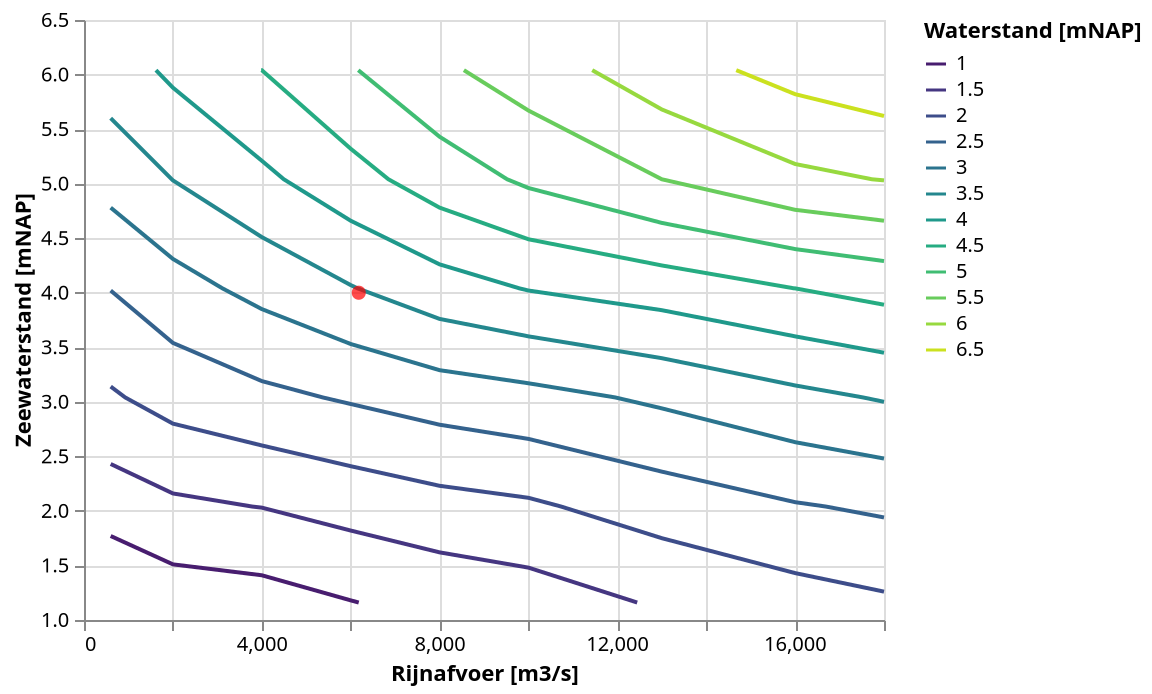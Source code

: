 {"config":{"view":{"width":400,"height":300}},"layer":[{"data":{"name":"basis_data"},"mark":"line","encoding":{"color":{"type":"nominal","field":"Waterstand","scale":{"scheme":"viridis"},"title":"Waterstand [mNAP]"},"tooltip":[{"type":"nominal","field":"Waterstand"}],"x":{"type":"quantitative","field":"Rijnafvoer","scale":{"zero":false},"title":"Rijnafvoer [m3/s]"},"y":{"type":"quantitative","field":"Zeewaterstand","scale":{"zero":false},"title":"Zeewaterstand [mNAP]"}},"selection":{"STATUS":{"type":"single","init":{"status":"open"},"fields":["status"],"bind":{"input":"select","options":["open","dicht"]},"on":"click","resolve":"global","empty":"all"}},"transform":[{"filter":{"selection":"STATUS"}}]},{"data":{"name":"point_select"},"mark":{"type":"point","filled":true},"encoding":{"x":{"type":"quantitative","field":"Rijnafvoer"},"y":{"type":"quantitative","field":"Zeewaterstand"},"size":{"value":50},"color":{"value":"red"}}}],"$schema":"https://vega.github.io/schema/vega-lite/v2.6.0.json","datasets":{"point_select":[{"Zeewaterstand":4,"Rijnafvoer":6181.8}],"basis_data":[{"Waterstand":1,"Rijnafvoer":6181.8,"Zeewaterstand":1.16,"status":"dicht"},{"Waterstand":1,"Rijnafvoer":6000,"Zeewaterstand":1.18,"status":"dicht"},{"Waterstand":1,"Rijnafvoer":4000,"Zeewaterstand":1.41,"status":"dicht"},{"Waterstand":1,"Rijnafvoer":2000,"Zeewaterstand":1.51,"status":"dicht"},{"Waterstand":1,"Rijnafvoer":600,"Zeewaterstand":1.77,"status":"dicht"},{"Waterstand":1.5,"Rijnafvoer":12447.1,"Zeewaterstand":1.16,"status":"dicht"},{"Waterstand":1.5,"Rijnafvoer":10000,"Zeewaterstand":1.51,"status":"dicht"},{"Waterstand":1.5,"Rijnafvoer":8000,"Zeewaterstand":1.69,"status":"dicht"},{"Waterstand":1.5,"Rijnafvoer":6000,"Zeewaterstand":1.82,"status":"dicht"},{"Waterstand":1.5,"Rijnafvoer":4000,"Zeewaterstand":2.03,"status":"dicht"},{"Waterstand":1.5,"Rijnafvoer":3784.3,"Zeewaterstand":2.04,"status":"dicht"},{"Waterstand":1.5,"Rijnafvoer":2000,"Zeewaterstand":2.16,"status":"dicht"},{"Waterstand":1.5,"Rijnafvoer":600,"Zeewaterstand":2.43,"status":"dicht"},{"Waterstand":2,"Rijnafvoer":600,"Zeewaterstand":6,"status":"dicht"},{"Waterstand":2,"Rijnafvoer":1963,"Zeewaterstand":5.04,"status":"dicht"},{"Waterstand":2,"Rijnafvoer":2000,"Zeewaterstand":5.01,"status":"dicht"},{"Waterstand":2,"Rijnafvoer":2859.3,"Zeewaterstand":4.04,"status":"dicht"},{"Waterstand":2,"Rijnafvoer":4000,"Zeewaterstand":2.86,"status":"dicht"},{"Waterstand":2,"Rijnafvoer":6000,"Zeewaterstand":2.47,"status":"dicht"},{"Waterstand":2,"Rijnafvoer":8000,"Zeewaterstand":2.33,"status":"dicht"},{"Waterstand":2,"Rijnafvoer":10000,"Zeewaterstand":2.23,"status":"dicht"},{"Waterstand":2,"Rijnafvoer":11304.3,"Zeewaterstand":2.04,"status":"dicht"},{"Waterstand":2,"Rijnafvoer":13000,"Zeewaterstand":1.78,"status":"dicht"},{"Waterstand":2,"Rijnafvoer":16000,"Zeewaterstand":1.45,"status":"dicht"},{"Waterstand":2,"Rijnafvoer":18000,"Zeewaterstand":1.26,"status":"dicht"},{"Waterstand":2.5,"Rijnafvoer":4683.9,"Zeewaterstand":6.04,"status":"dicht"},{"Waterstand":2.5,"Rijnafvoer":5157.3,"Zeewaterstand":5.04,"status":"dicht"},{"Waterstand":2.5,"Rijnafvoer":5799.3,"Zeewaterstand":4.04,"status":"dicht"},{"Waterstand":2.5,"Rijnafvoer":6000,"Zeewaterstand":3.73,"status":"dicht"},{"Waterstand":2.5,"Rijnafvoer":6673.3,"Zeewaterstand":3.04,"status":"dicht"},{"Waterstand":2.5,"Rijnafvoer":8000,"Zeewaterstand":2.89,"status":"dicht"},{"Waterstand":2.5,"Rijnafvoer":10000,"Zeewaterstand":2.92,"status":"dicht"},{"Waterstand":2.5,"Rijnafvoer":13000,"Zeewaterstand":2.48,"status":"dicht"},{"Waterstand":2.5,"Rijnafvoer":16000,"Zeewaterstand":2.14,"status":"dicht"},{"Waterstand":2.5,"Rijnafvoer":17050.4,"Zeewaterstand":2.04,"status":"dicht"},{"Waterstand":2.5,"Rijnafvoer":18000,"Zeewaterstand":1.95,"status":"dicht"},{"Waterstand":3,"Rijnafvoer":7936.7,"Zeewaterstand":6.04,"status":"dicht"},{"Waterstand":3,"Rijnafvoer":8000,"Zeewaterstand":5.85,"status":"dicht"},{"Waterstand":3,"Rijnafvoer":8196.7,"Zeewaterstand":5.04,"status":"dicht"},{"Waterstand":3,"Rijnafvoer":9480.1,"Zeewaterstand":4.04,"status":"dicht"},{"Waterstand":3,"Rijnafvoer":10000,"Zeewaterstand":3.83,"status":"dicht"},{"Waterstand":3,"Rijnafvoer":13000,"Zeewaterstand":3.16,"status":"dicht"},{"Waterstand":3,"Rijnafvoer":14326.2,"Zeewaterstand":3.04,"status":"dicht"},{"Waterstand":3,"Rijnafvoer":16000,"Zeewaterstand":2.86,"status":"dicht"},{"Waterstand":3,"Rijnafvoer":18000,"Zeewaterstand":2.67,"status":"dicht"},{"Waterstand":3.5,"Rijnafvoer":9352.8,"Zeewaterstand":6.04,"status":"dicht"},{"Waterstand":3.5,"Rijnafvoer":10000,"Zeewaterstand":5.06,"status":"dicht"},{"Waterstand":3.5,"Rijnafvoer":10021.2,"Zeewaterstand":5.04,"status":"dicht"},{"Waterstand":3.5,"Rijnafvoer":11781.7,"Zeewaterstand":4.04,"status":"dicht"},{"Waterstand":3.5,"Rijnafvoer":13000,"Zeewaterstand":3.73,"status":"dicht"},{"Waterstand":3.5,"Rijnafvoer":16000,"Zeewaterstand":3.4,"status":"dicht"},{"Waterstand":3.5,"Rijnafvoer":18000,"Zeewaterstand":3.29,"status":"dicht"},{"Waterstand":4,"Rijnafvoer":11045.7,"Zeewaterstand":6.04,"status":"dicht"},{"Waterstand":4,"Rijnafvoer":12142.9,"Zeewaterstand":5.04,"status":"dicht"},{"Waterstand":4,"Rijnafvoer":13000,"Zeewaterstand":4.58,"status":"dicht"},{"Waterstand":4,"Rijnafvoer":14828.1,"Zeewaterstand":4.04,"status":"dicht"},{"Waterstand":4,"Rijnafvoer":16000,"Zeewaterstand":3.89,"status":"dicht"},{"Waterstand":4,"Rijnafvoer":18000,"Zeewaterstand":3.78,"status":"dicht"},{"Waterstand":4.5,"Rijnafvoer":13004.7,"Zeewaterstand":6.04,"status":"dicht"},{"Waterstand":4.5,"Rijnafvoer":14686.8,"Zeewaterstand":5.04,"status":"dicht"},{"Waterstand":4.5,"Rijnafvoer":16000,"Zeewaterstand":4.64,"status":"dicht"},{"Waterstand":4.5,"Rijnafvoer":18000,"Zeewaterstand":4.35,"status":"dicht"},{"Waterstand":5,"Rijnafvoer":15341.1,"Zeewaterstand":6.04,"status":"dicht"},{"Waterstand":5,"Rijnafvoer":16000,"Zeewaterstand":5.7,"status":"dicht"},{"Waterstand":5,"Rijnafvoer":17942,"Zeewaterstand":5.04,"status":"dicht"},{"Waterstand":5,"Rijnafvoer":18000,"Zeewaterstand":5.03,"status":"dicht"},{"Waterstand":1,"Rijnafvoer":6181.8,"Zeewaterstand":1.16,"status":"open"},{"Waterstand":1,"Rijnafvoer":6000,"Zeewaterstand":1.18,"status":"open"},{"Waterstand":1,"Rijnafvoer":4000,"Zeewaterstand":1.41,"status":"open"},{"Waterstand":1,"Rijnafvoer":2000,"Zeewaterstand":1.51,"status":"open"},{"Waterstand":1,"Rijnafvoer":600,"Zeewaterstand":1.77,"status":"open"},{"Waterstand":1.5,"Rijnafvoer":12447.1,"Zeewaterstand":1.16,"status":"open"},{"Waterstand":1.5,"Rijnafvoer":10000,"Zeewaterstand":1.48,"status":"open"},{"Waterstand":1.5,"Rijnafvoer":8000,"Zeewaterstand":1.62,"status":"open"},{"Waterstand":1.5,"Rijnafvoer":6000,"Zeewaterstand":1.82,"status":"open"},{"Waterstand":1.5,"Rijnafvoer":4000,"Zeewaterstand":2.03,"status":"open"},{"Waterstand":1.5,"Rijnafvoer":3784.3,"Zeewaterstand":2.04,"status":"open"},{"Waterstand":1.5,"Rijnafvoer":2000,"Zeewaterstand":2.16,"status":"open"},{"Waterstand":1.5,"Rijnafvoer":600,"Zeewaterstand":2.43,"status":"open"},{"Waterstand":2,"Rijnafvoer":600,"Zeewaterstand":3.14,"status":"open"},{"Waterstand":2,"Rijnafvoer":927,"Zeewaterstand":3.04,"status":"open"},{"Waterstand":2,"Rijnafvoer":2000,"Zeewaterstand":2.8,"status":"open"},{"Waterstand":2,"Rijnafvoer":4000,"Zeewaterstand":2.6,"status":"open"},{"Waterstand":2,"Rijnafvoer":6000,"Zeewaterstand":2.41,"status":"open"},{"Waterstand":2,"Rijnafvoer":8000,"Zeewaterstand":2.23,"status":"open"},{"Waterstand":2,"Rijnafvoer":10000,"Zeewaterstand":2.12,"status":"open"},{"Waterstand":2,"Rijnafvoer":10734.7,"Zeewaterstand":2.04,"status":"open"},{"Waterstand":2,"Rijnafvoer":13000,"Zeewaterstand":1.75,"status":"open"},{"Waterstand":2,"Rijnafvoer":16000,"Zeewaterstand":1.43,"status":"open"},{"Waterstand":2,"Rijnafvoer":18000,"Zeewaterstand":1.26,"status":"open"},{"Waterstand":2.5,"Rijnafvoer":600,"Zeewaterstand":4.02,"status":"open"},{"Waterstand":2.5,"Rijnafvoer":2000,"Zeewaterstand":3.54,"status":"open"},{"Waterstand":2.5,"Rijnafvoer":4000,"Zeewaterstand":3.19,"status":"open"},{"Waterstand":2.5,"Rijnafvoer":5373.5,"Zeewaterstand":3.04,"status":"open"},{"Waterstand":2.5,"Rijnafvoer":6000,"Zeewaterstand":2.98,"status":"open"},{"Waterstand":2.5,"Rijnafvoer":8000,"Zeewaterstand":2.79,"status":"open"},{"Waterstand":2.5,"Rijnafvoer":10000,"Zeewaterstand":2.66,"status":"open"},{"Waterstand":2.5,"Rijnafvoer":13000,"Zeewaterstand":2.36,"status":"open"},{"Waterstand":2.5,"Rijnafvoer":16000,"Zeewaterstand":2.08,"status":"open"},{"Waterstand":2.5,"Rijnafvoer":16691.6,"Zeewaterstand":2.04,"status":"open"},{"Waterstand":2.5,"Rijnafvoer":18000,"Zeewaterstand":1.94,"status":"open"},{"Waterstand":3,"Rijnafvoer":600,"Zeewaterstand":4.78,"status":"open"},{"Waterstand":3,"Rijnafvoer":2000,"Zeewaterstand":4.31,"status":"open"},{"Waterstand":3,"Rijnafvoer":3114.5,"Zeewaterstand":4.04,"status":"open"},{"Waterstand":3,"Rijnafvoer":4000,"Zeewaterstand":3.85,"status":"open"},{"Waterstand":3,"Rijnafvoer":6000,"Zeewaterstand":3.53,"status":"open"},{"Waterstand":3,"Rijnafvoer":8000,"Zeewaterstand":3.29,"status":"open"},{"Waterstand":3,"Rijnafvoer":10000,"Zeewaterstand":3.17,"status":"open"},{"Waterstand":3,"Rijnafvoer":11953.8,"Zeewaterstand":3.04,"status":"open"},{"Waterstand":3,"Rijnafvoer":13000,"Zeewaterstand":2.94,"status":"open"},{"Waterstand":3,"Rijnafvoer":16000,"Zeewaterstand":2.63,"status":"open"},{"Waterstand":3,"Rijnafvoer":18000,"Zeewaterstand":2.48,"status":"open"},{"Waterstand":3.5,"Rijnafvoer":600,"Zeewaterstand":5.6,"status":"open"},{"Waterstand":3.5,"Rijnafvoer":1974.5,"Zeewaterstand":5.04,"status":"open"},{"Waterstand":3.5,"Rijnafvoer":2000,"Zeewaterstand":5.03,"status":"open"},{"Waterstand":3.5,"Rijnafvoer":4000,"Zeewaterstand":4.51,"status":"open"},{"Waterstand":3.5,"Rijnafvoer":6000,"Zeewaterstand":4.07,"status":"open"},{"Waterstand":3.5,"Rijnafvoer":6155.3,"Zeewaterstand":4.04,"status":"open"},{"Waterstand":3.5,"Rijnafvoer":8000,"Zeewaterstand":3.76,"status":"open"},{"Waterstand":3.5,"Rijnafvoer":10000,"Zeewaterstand":3.6,"status":"open"},{"Waterstand":3.5,"Rijnafvoer":13000,"Zeewaterstand":3.4,"status":"open"},{"Waterstand":3.5,"Rijnafvoer":16000,"Zeewaterstand":3.15,"status":"open"},{"Waterstand":3.5,"Rijnafvoer":17529.4,"Zeewaterstand":3.04,"status":"open"},{"Waterstand":3.5,"Rijnafvoer":18000,"Zeewaterstand":3,"status":"open"},{"Waterstand":4,"Rijnafvoer":1618.6,"Zeewaterstand":6.04,"status":"open"},{"Waterstand":4,"Rijnafvoer":2000,"Zeewaterstand":5.88,"status":"open"},{"Waterstand":4,"Rijnafvoer":4000,"Zeewaterstand":5.21,"status":"open"},{"Waterstand":4,"Rijnafvoer":4495.3,"Zeewaterstand":5.04,"status":"open"},{"Waterstand":4,"Rijnafvoer":6000,"Zeewaterstand":4.66,"status":"open"},{"Waterstand":4,"Rijnafvoer":8000,"Zeewaterstand":4.26,"status":"open"},{"Waterstand":4,"Rijnafvoer":9796.5,"Zeewaterstand":4.04,"status":"open"},{"Waterstand":4,"Rijnafvoer":10000,"Zeewaterstand":4.02,"status":"open"},{"Waterstand":4,"Rijnafvoer":13000,"Zeewaterstand":3.84,"status":"open"},{"Waterstand":4,"Rijnafvoer":16000,"Zeewaterstand":3.6,"status":"open"},{"Waterstand":4,"Rijnafvoer":18000,"Zeewaterstand":3.45,"status":"open"},{"Waterstand":4.5,"Rijnafvoer":3985.4,"Zeewaterstand":6.04,"status":"open"},{"Waterstand":4.5,"Rijnafvoer":4000,"Zeewaterstand":6.04,"status":"open"},{"Waterstand":4.5,"Rijnafvoer":6000,"Zeewaterstand":5.32,"status":"open"},{"Waterstand":4.5,"Rijnafvoer":6849.6,"Zeewaterstand":5.04,"status":"open"},{"Waterstand":4.5,"Rijnafvoer":8000,"Zeewaterstand":4.78,"status":"open"},{"Waterstand":4.5,"Rijnafvoer":10000,"Zeewaterstand":4.49,"status":"open"},{"Waterstand":4.5,"Rijnafvoer":13000,"Zeewaterstand":4.25,"status":"open"},{"Waterstand":4.5,"Rijnafvoer":15977.4,"Zeewaterstand":4.04,"status":"open"},{"Waterstand":4.5,"Rijnafvoer":16000,"Zeewaterstand":4.04,"status":"open"},{"Waterstand":4.5,"Rijnafvoer":18000,"Zeewaterstand":3.89,"status":"open"},{"Waterstand":5,"Rijnafvoer":6170.8,"Zeewaterstand":6.04,"status":"open"},{"Waterstand":5,"Rijnafvoer":8000,"Zeewaterstand":5.43,"status":"open"},{"Waterstand":5,"Rijnafvoer":9519.1,"Zeewaterstand":5.04,"status":"open"},{"Waterstand":5,"Rijnafvoer":10000,"Zeewaterstand":4.96,"status":"open"},{"Waterstand":5,"Rijnafvoer":13000,"Zeewaterstand":4.64,"status":"open"},{"Waterstand":5,"Rijnafvoer":16000,"Zeewaterstand":4.4,"status":"open"},{"Waterstand":5,"Rijnafvoer":18000,"Zeewaterstand":4.29,"status":"open"},{"Waterstand":5.5,"Rijnafvoer":8547.1,"Zeewaterstand":6.04,"status":"open"},{"Waterstand":5.5,"Rijnafvoer":10000,"Zeewaterstand":5.67,"status":"open"},{"Waterstand":5.5,"Rijnafvoer":13000,"Zeewaterstand":5.04,"status":"open"},{"Waterstand":5.5,"Rijnafvoer":13000,"Zeewaterstand":5.04,"status":"open"},{"Waterstand":5.5,"Rijnafvoer":16000,"Zeewaterstand":4.76,"status":"open"},{"Waterstand":5.5,"Rijnafvoer":18000,"Zeewaterstand":4.66,"status":"open"},{"Waterstand":6,"Rijnafvoer":11434.8,"Zeewaterstand":6.04,"status":"open"},{"Waterstand":6,"Rijnafvoer":13000,"Zeewaterstand":5.68,"status":"open"},{"Waterstand":6,"Rijnafvoer":16000,"Zeewaterstand":5.18,"status":"open"},{"Waterstand":6,"Rijnafvoer":17727.3,"Zeewaterstand":5.04,"status":"open"},{"Waterstand":6,"Rijnafvoer":18000,"Zeewaterstand":5.03,"status":"open"},{"Waterstand":6.5,"Rijnafvoer":14675.8,"Zeewaterstand":6.04,"status":"open"},{"Waterstand":6.5,"Rijnafvoer":16000,"Zeewaterstand":5.82,"status":"open"},{"Waterstand":6.5,"Rijnafvoer":18000,"Zeewaterstand":5.62,"status":"open"}]}}